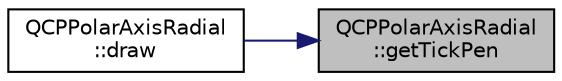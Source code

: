 digraph "QCPPolarAxisRadial::getTickPen"
{
 // LATEX_PDF_SIZE
  edge [fontname="Helvetica",fontsize="10",labelfontname="Helvetica",labelfontsize="10"];
  node [fontname="Helvetica",fontsize="10",shape=record];
  rankdir="RL";
  Node1 [label="QCPPolarAxisRadial\l::getTickPen",height=0.2,width=0.4,color="black", fillcolor="grey75", style="filled", fontcolor="black",tooltip=" "];
  Node1 -> Node2 [dir="back",color="midnightblue",fontsize="10",style="solid",fontname="Helvetica"];
  Node2 [label="QCPPolarAxisRadial\l::draw",height=0.2,width=0.4,color="black", fillcolor="white", style="filled",URL="$classQCPPolarAxisRadial.html#a3cdaf627422f95c727b15dceedc5dfe4",tooltip=" "];
}
